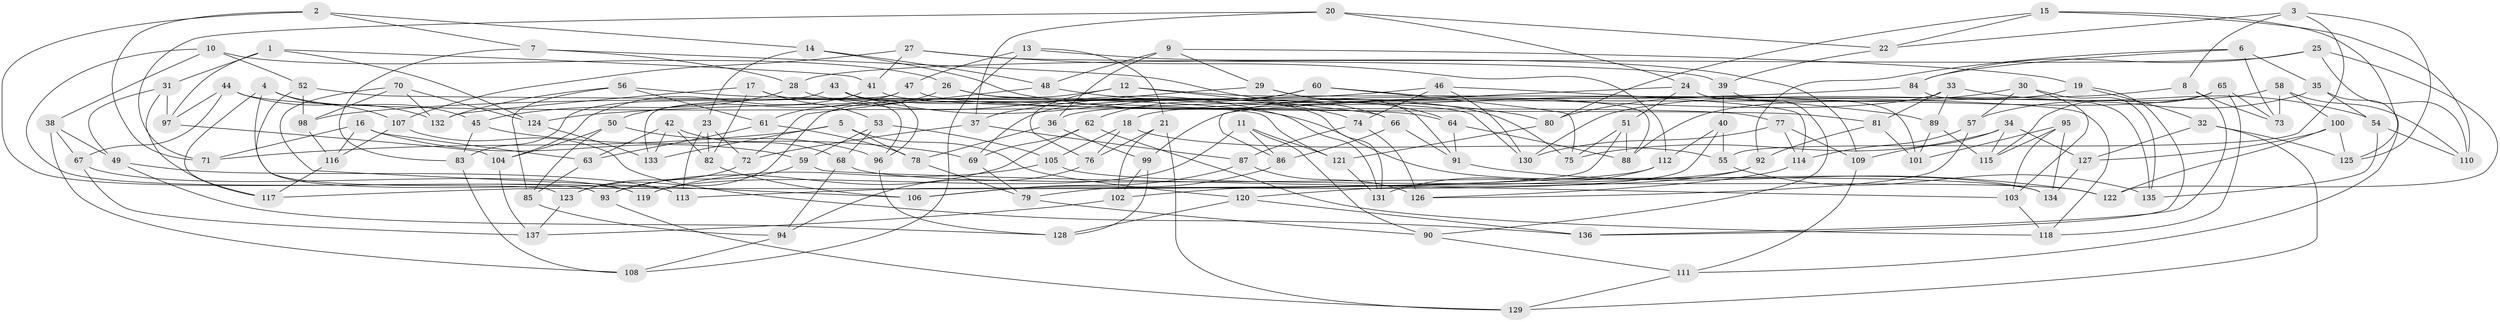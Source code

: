 // coarse degree distribution, {5: 0.14457831325301204, 6: 0.5060240963855421, 4: 0.3253012048192771, 3: 0.024096385542168676}
// Generated by graph-tools (version 1.1) at 2025/42/03/06/25 10:42:17]
// undirected, 137 vertices, 274 edges
graph export_dot {
graph [start="1"]
  node [color=gray90,style=filled];
  1;
  2;
  3;
  4;
  5;
  6;
  7;
  8;
  9;
  10;
  11;
  12;
  13;
  14;
  15;
  16;
  17;
  18;
  19;
  20;
  21;
  22;
  23;
  24;
  25;
  26;
  27;
  28;
  29;
  30;
  31;
  32;
  33;
  34;
  35;
  36;
  37;
  38;
  39;
  40;
  41;
  42;
  43;
  44;
  45;
  46;
  47;
  48;
  49;
  50;
  51;
  52;
  53;
  54;
  55;
  56;
  57;
  58;
  59;
  60;
  61;
  62;
  63;
  64;
  65;
  66;
  67;
  68;
  69;
  70;
  71;
  72;
  73;
  74;
  75;
  76;
  77;
  78;
  79;
  80;
  81;
  82;
  83;
  84;
  85;
  86;
  87;
  88;
  89;
  90;
  91;
  92;
  93;
  94;
  95;
  96;
  97;
  98;
  99;
  100;
  101;
  102;
  103;
  104;
  105;
  106;
  107;
  108;
  109;
  110;
  111;
  112;
  113;
  114;
  115;
  116;
  117;
  118;
  119;
  120;
  121;
  122;
  123;
  124;
  125;
  126;
  127;
  128;
  129;
  130;
  131;
  132;
  133;
  134;
  135;
  136;
  137;
  1 -- 124;
  1 -- 97;
  1 -- 31;
  1 -- 41;
  2 -- 14;
  2 -- 93;
  2 -- 7;
  2 -- 71;
  3 -- 22;
  3 -- 125;
  3 -- 55;
  3 -- 8;
  4 -- 45;
  4 -- 117;
  4 -- 107;
  4 -- 113;
  5 -- 71;
  5 -- 120;
  5 -- 133;
  5 -- 78;
  6 -- 84;
  6 -- 92;
  6 -- 73;
  6 -- 35;
  7 -- 66;
  7 -- 28;
  7 -- 83;
  8 -- 73;
  8 -- 136;
  8 -- 18;
  9 -- 29;
  9 -- 19;
  9 -- 48;
  9 -- 36;
  10 -- 119;
  10 -- 38;
  10 -- 52;
  10 -- 26;
  11 -- 86;
  11 -- 121;
  11 -- 119;
  11 -- 90;
  12 -- 66;
  12 -- 118;
  12 -- 76;
  12 -- 123;
  13 -- 109;
  13 -- 108;
  13 -- 21;
  13 -- 47;
  14 -- 23;
  14 -- 48;
  14 -- 80;
  15 -- 80;
  15 -- 22;
  15 -- 125;
  15 -- 110;
  16 -- 71;
  16 -- 63;
  16 -- 59;
  16 -- 116;
  17 -- 82;
  17 -- 53;
  17 -- 96;
  17 -- 132;
  18 -- 76;
  18 -- 55;
  18 -- 105;
  19 -- 36;
  19 -- 32;
  19 -- 136;
  20 -- 71;
  20 -- 24;
  20 -- 37;
  20 -- 22;
  21 -- 102;
  21 -- 129;
  21 -- 76;
  22 -- 39;
  23 -- 113;
  23 -- 82;
  23 -- 72;
  24 -- 101;
  24 -- 51;
  24 -- 86;
  25 -- 84;
  25 -- 110;
  25 -- 122;
  25 -- 28;
  26 -- 130;
  26 -- 61;
  26 -- 75;
  27 -- 39;
  27 -- 107;
  27 -- 41;
  27 -- 112;
  28 -- 131;
  28 -- 45;
  29 -- 37;
  29 -- 91;
  29 -- 64;
  30 -- 57;
  30 -- 103;
  30 -- 135;
  30 -- 80;
  31 -- 117;
  31 -- 97;
  31 -- 49;
  32 -- 129;
  32 -- 127;
  32 -- 125;
  33 -- 81;
  33 -- 54;
  33 -- 89;
  33 -- 99;
  34 -- 109;
  34 -- 75;
  34 -- 115;
  34 -- 127;
  35 -- 57;
  35 -- 111;
  35 -- 54;
  36 -- 99;
  36 -- 78;
  37 -- 87;
  37 -- 72;
  38 -- 67;
  38 -- 49;
  38 -- 108;
  39 -- 90;
  39 -- 40;
  40 -- 55;
  40 -- 112;
  40 -- 79;
  41 -- 104;
  41 -- 77;
  42 -- 68;
  42 -- 63;
  42 -- 82;
  42 -- 133;
  43 -- 96;
  43 -- 83;
  43 -- 131;
  43 -- 74;
  44 -- 132;
  44 -- 97;
  44 -- 67;
  44 -- 64;
  45 -- 69;
  45 -- 83;
  46 -- 130;
  46 -- 98;
  46 -- 74;
  46 -- 114;
  47 -- 133;
  47 -- 50;
  47 -- 81;
  48 -- 89;
  48 -- 72;
  49 -- 113;
  49 -- 128;
  50 -- 104;
  50 -- 96;
  50 -- 85;
  51 -- 88;
  51 -- 102;
  51 -- 75;
  52 -- 121;
  52 -- 123;
  52 -- 98;
  53 -- 59;
  53 -- 68;
  53 -- 105;
  54 -- 135;
  54 -- 110;
  55 -- 135;
  56 -- 85;
  56 -- 132;
  56 -- 61;
  56 -- 134;
  57 -- 114;
  57 -- 126;
  58 -- 73;
  58 -- 100;
  58 -- 130;
  58 -- 110;
  59 -- 93;
  59 -- 103;
  60 -- 88;
  60 -- 62;
  60 -- 69;
  60 -- 75;
  61 -- 63;
  61 -- 78;
  62 -- 118;
  62 -- 93;
  62 -- 69;
  63 -- 85;
  64 -- 88;
  64 -- 91;
  65 -- 73;
  65 -- 115;
  65 -- 118;
  65 -- 88;
  66 -- 91;
  66 -- 86;
  67 -- 119;
  67 -- 137;
  68 -- 94;
  68 -- 134;
  69 -- 79;
  70 -- 132;
  70 -- 124;
  70 -- 98;
  70 -- 106;
  72 -- 123;
  74 -- 87;
  74 -- 126;
  76 -- 94;
  77 -- 114;
  77 -- 109;
  77 -- 130;
  78 -- 79;
  79 -- 90;
  80 -- 121;
  81 -- 101;
  81 -- 92;
  82 -- 106;
  83 -- 108;
  84 -- 135;
  84 -- 124;
  85 -- 94;
  86 -- 106;
  87 -- 106;
  87 -- 126;
  89 -- 115;
  89 -- 101;
  90 -- 111;
  91 -- 122;
  92 -- 120;
  92 -- 113;
  93 -- 129;
  94 -- 108;
  95 -- 103;
  95 -- 101;
  95 -- 115;
  95 -- 134;
  96 -- 128;
  97 -- 104;
  98 -- 116;
  99 -- 128;
  99 -- 102;
  100 -- 127;
  100 -- 122;
  100 -- 125;
  102 -- 137;
  103 -- 118;
  104 -- 137;
  105 -- 119;
  105 -- 122;
  107 -- 136;
  107 -- 116;
  109 -- 111;
  111 -- 129;
  112 -- 117;
  112 -- 131;
  114 -- 126;
  116 -- 117;
  120 -- 136;
  120 -- 128;
  121 -- 131;
  123 -- 137;
  124 -- 133;
  127 -- 134;
}
